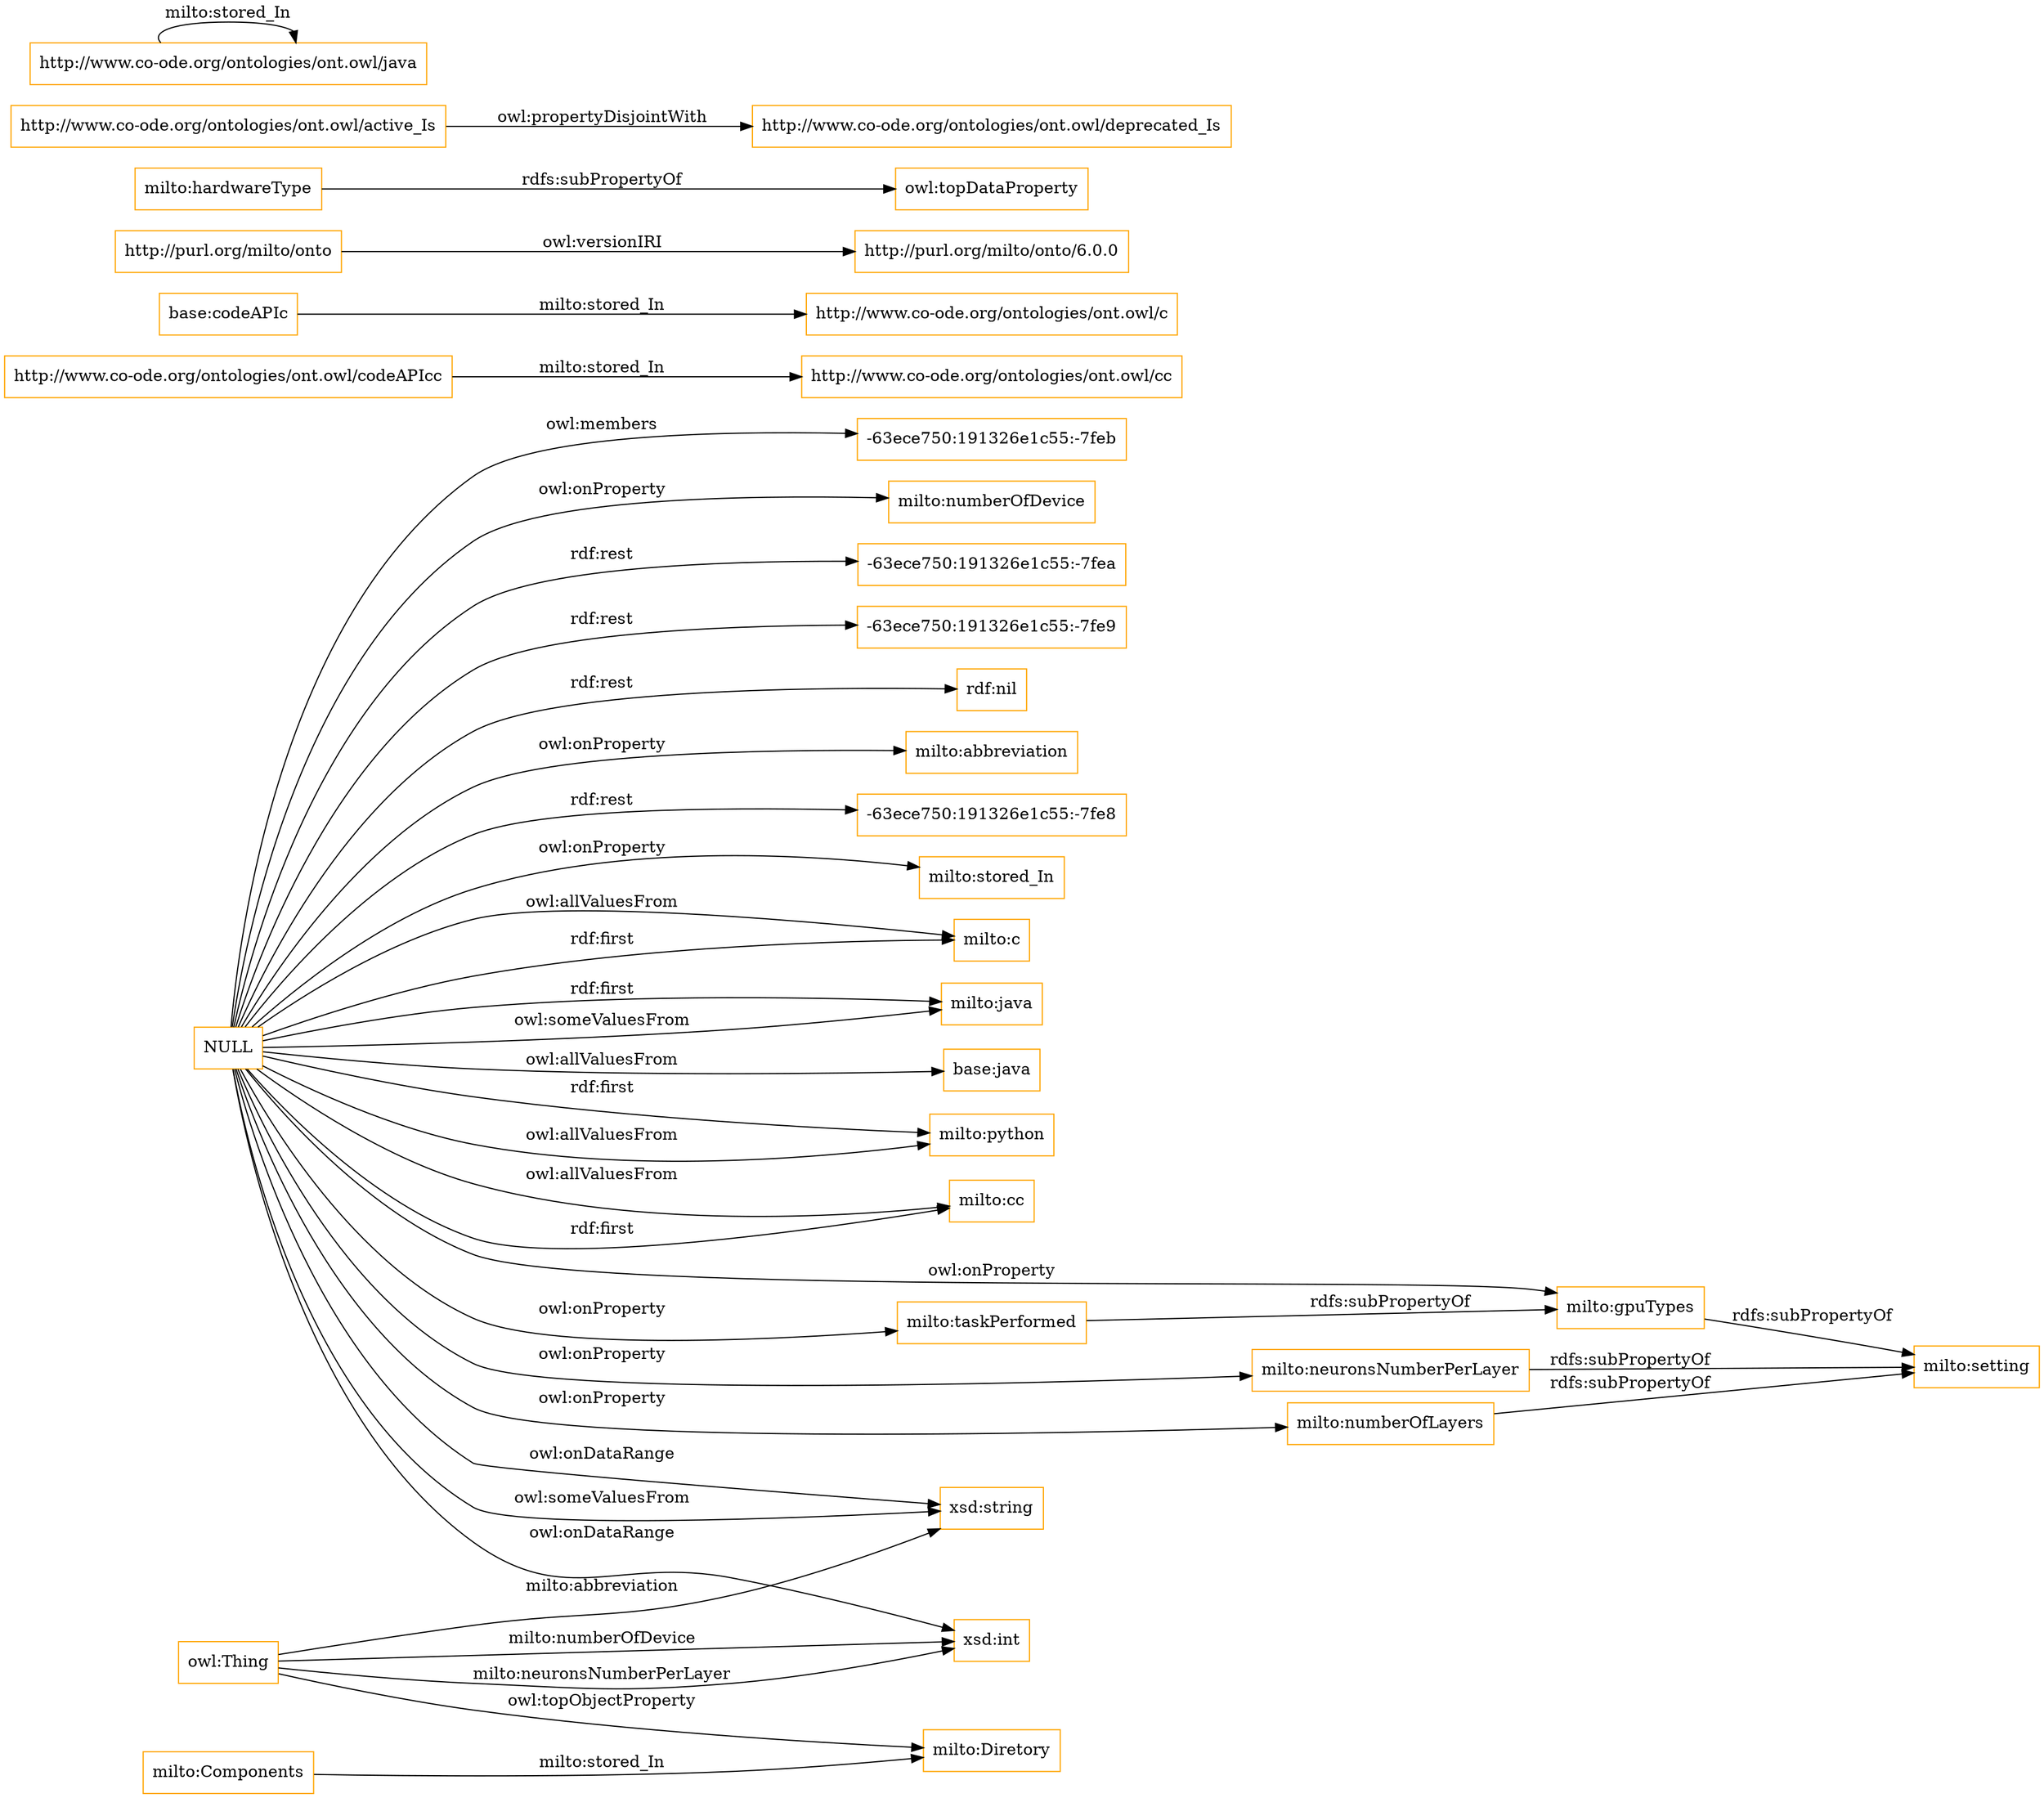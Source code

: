 digraph ar2dtool_diagram { 
rankdir=LR;
size="1501"
node [shape = rectangle, color="orange"]; "milto:c" "milto:Diretory" "milto:java" "base:java" "milto:python" "milto:cc" "milto:Components" ; /*classes style*/
	"milto:gpuTypes" -> "milto:setting" [ label = "rdfs:subPropertyOf" ];
	"milto:neuronsNumberPerLayer" -> "milto:setting" [ label = "rdfs:subPropertyOf" ];
	"http://www.co-ode.org/ontologies/ont.owl/codeAPIcc" -> "http://www.co-ode.org/ontologies/ont.owl/cc" [ label = "milto:stored_In" ];
	"base:codeAPIc" -> "http://www.co-ode.org/ontologies/ont.owl/c" [ label = "milto:stored_In" ];
	"http://purl.org/milto/onto" -> "http://purl.org/milto/onto/6.0.0" [ label = "owl:versionIRI" ];
	"milto:hardwareType" -> "owl:topDataProperty" [ label = "rdfs:subPropertyOf" ];
	"http://www.co-ode.org/ontologies/ont.owl/active_Is" -> "http://www.co-ode.org/ontologies/ont.owl/deprecated_Is" [ label = "owl:propertyDisjointWith" ];
	"http://www.co-ode.org/ontologies/ont.owl/java" -> "http://www.co-ode.org/ontologies/ont.owl/java" [ label = "milto:stored_In" ];
	"NULL" -> "milto:c" [ label = "owl:allValuesFrom" ];
	"NULL" -> "milto:java" [ label = "rdf:first" ];
	"NULL" -> "xsd:string" [ label = "owl:someValuesFrom" ];
	"NULL" -> "-63ece750:191326e1c55:-7feb" [ label = "owl:members" ];
	"NULL" -> "base:java" [ label = "owl:allValuesFrom" ];
	"NULL" -> "milto:taskPerformed" [ label = "owl:onProperty" ];
	"NULL" -> "milto:numberOfDevice" [ label = "owl:onProperty" ];
	"NULL" -> "milto:java" [ label = "owl:someValuesFrom" ];
	"NULL" -> "milto:numberOfLayers" [ label = "owl:onProperty" ];
	"NULL" -> "-63ece750:191326e1c55:-7fea" [ label = "rdf:rest" ];
	"NULL" -> "milto:neuronsNumberPerLayer" [ label = "owl:onProperty" ];
	"NULL" -> "-63ece750:191326e1c55:-7fe9" [ label = "rdf:rest" ];
	"NULL" -> "milto:python" [ label = "rdf:first" ];
	"NULL" -> "milto:python" [ label = "owl:allValuesFrom" ];
	"NULL" -> "milto:cc" [ label = "owl:allValuesFrom" ];
	"NULL" -> "rdf:nil" [ label = "rdf:rest" ];
	"NULL" -> "xsd:string" [ label = "owl:onDataRange" ];
	"NULL" -> "milto:abbreviation" [ label = "owl:onProperty" ];
	"NULL" -> "xsd:int" [ label = "owl:onDataRange" ];
	"NULL" -> "milto:c" [ label = "rdf:first" ];
	"NULL" -> "-63ece750:191326e1c55:-7fe8" [ label = "rdf:rest" ];
	"NULL" -> "milto:stored_In" [ label = "owl:onProperty" ];
	"NULL" -> "milto:cc" [ label = "rdf:first" ];
	"NULL" -> "milto:gpuTypes" [ label = "owl:onProperty" ];
	"milto:taskPerformed" -> "milto:gpuTypes" [ label = "rdfs:subPropertyOf" ];
	"milto:numberOfLayers" -> "milto:setting" [ label = "rdfs:subPropertyOf" ];
	"owl:Thing" -> "xsd:int" [ label = "milto:neuronsNumberPerLayer" ];
	"owl:Thing" -> "xsd:int" [ label = "milto:numberOfDevice" ];
	"owl:Thing" -> "xsd:string" [ label = "milto:abbreviation" ];
	"milto:Components" -> "milto:Diretory" [ label = "milto:stored_In" ];
	"owl:Thing" -> "milto:Diretory" [ label = "owl:topObjectProperty" ];

}
